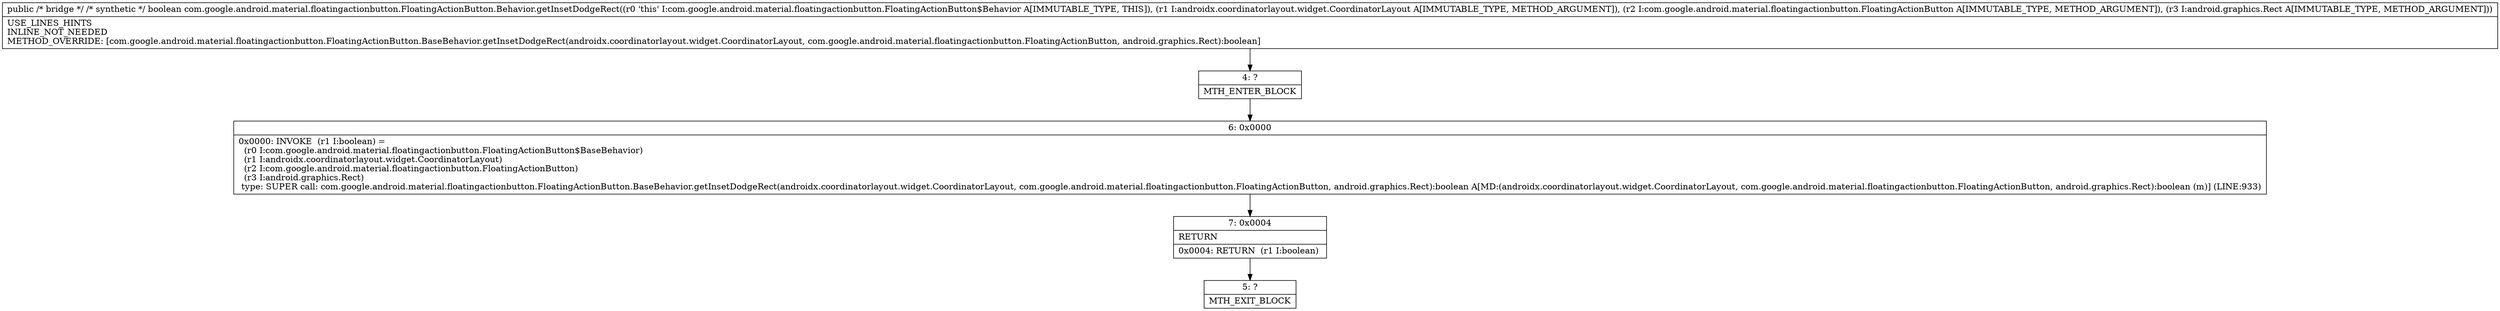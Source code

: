 digraph "CFG forcom.google.android.material.floatingactionbutton.FloatingActionButton.Behavior.getInsetDodgeRect(Landroidx\/coordinatorlayout\/widget\/CoordinatorLayout;Lcom\/google\/android\/material\/floatingactionbutton\/FloatingActionButton;Landroid\/graphics\/Rect;)Z" {
Node_4 [shape=record,label="{4\:\ ?|MTH_ENTER_BLOCK\l}"];
Node_6 [shape=record,label="{6\:\ 0x0000|0x0000: INVOKE  (r1 I:boolean) = \l  (r0 I:com.google.android.material.floatingactionbutton.FloatingActionButton$BaseBehavior)\l  (r1 I:androidx.coordinatorlayout.widget.CoordinatorLayout)\l  (r2 I:com.google.android.material.floatingactionbutton.FloatingActionButton)\l  (r3 I:android.graphics.Rect)\l type: SUPER call: com.google.android.material.floatingactionbutton.FloatingActionButton.BaseBehavior.getInsetDodgeRect(androidx.coordinatorlayout.widget.CoordinatorLayout, com.google.android.material.floatingactionbutton.FloatingActionButton, android.graphics.Rect):boolean A[MD:(androidx.coordinatorlayout.widget.CoordinatorLayout, com.google.android.material.floatingactionbutton.FloatingActionButton, android.graphics.Rect):boolean (m)] (LINE:933)\l}"];
Node_7 [shape=record,label="{7\:\ 0x0004|RETURN\l|0x0004: RETURN  (r1 I:boolean) \l}"];
Node_5 [shape=record,label="{5\:\ ?|MTH_EXIT_BLOCK\l}"];
MethodNode[shape=record,label="{public \/* bridge *\/ \/* synthetic *\/ boolean com.google.android.material.floatingactionbutton.FloatingActionButton.Behavior.getInsetDodgeRect((r0 'this' I:com.google.android.material.floatingactionbutton.FloatingActionButton$Behavior A[IMMUTABLE_TYPE, THIS]), (r1 I:androidx.coordinatorlayout.widget.CoordinatorLayout A[IMMUTABLE_TYPE, METHOD_ARGUMENT]), (r2 I:com.google.android.material.floatingactionbutton.FloatingActionButton A[IMMUTABLE_TYPE, METHOD_ARGUMENT]), (r3 I:android.graphics.Rect A[IMMUTABLE_TYPE, METHOD_ARGUMENT]))  | USE_LINES_HINTS\lINLINE_NOT_NEEDED\lMETHOD_OVERRIDE: [com.google.android.material.floatingactionbutton.FloatingActionButton.BaseBehavior.getInsetDodgeRect(androidx.coordinatorlayout.widget.CoordinatorLayout, com.google.android.material.floatingactionbutton.FloatingActionButton, android.graphics.Rect):boolean]\l}"];
MethodNode -> Node_4;Node_4 -> Node_6;
Node_6 -> Node_7;
Node_7 -> Node_5;
}

